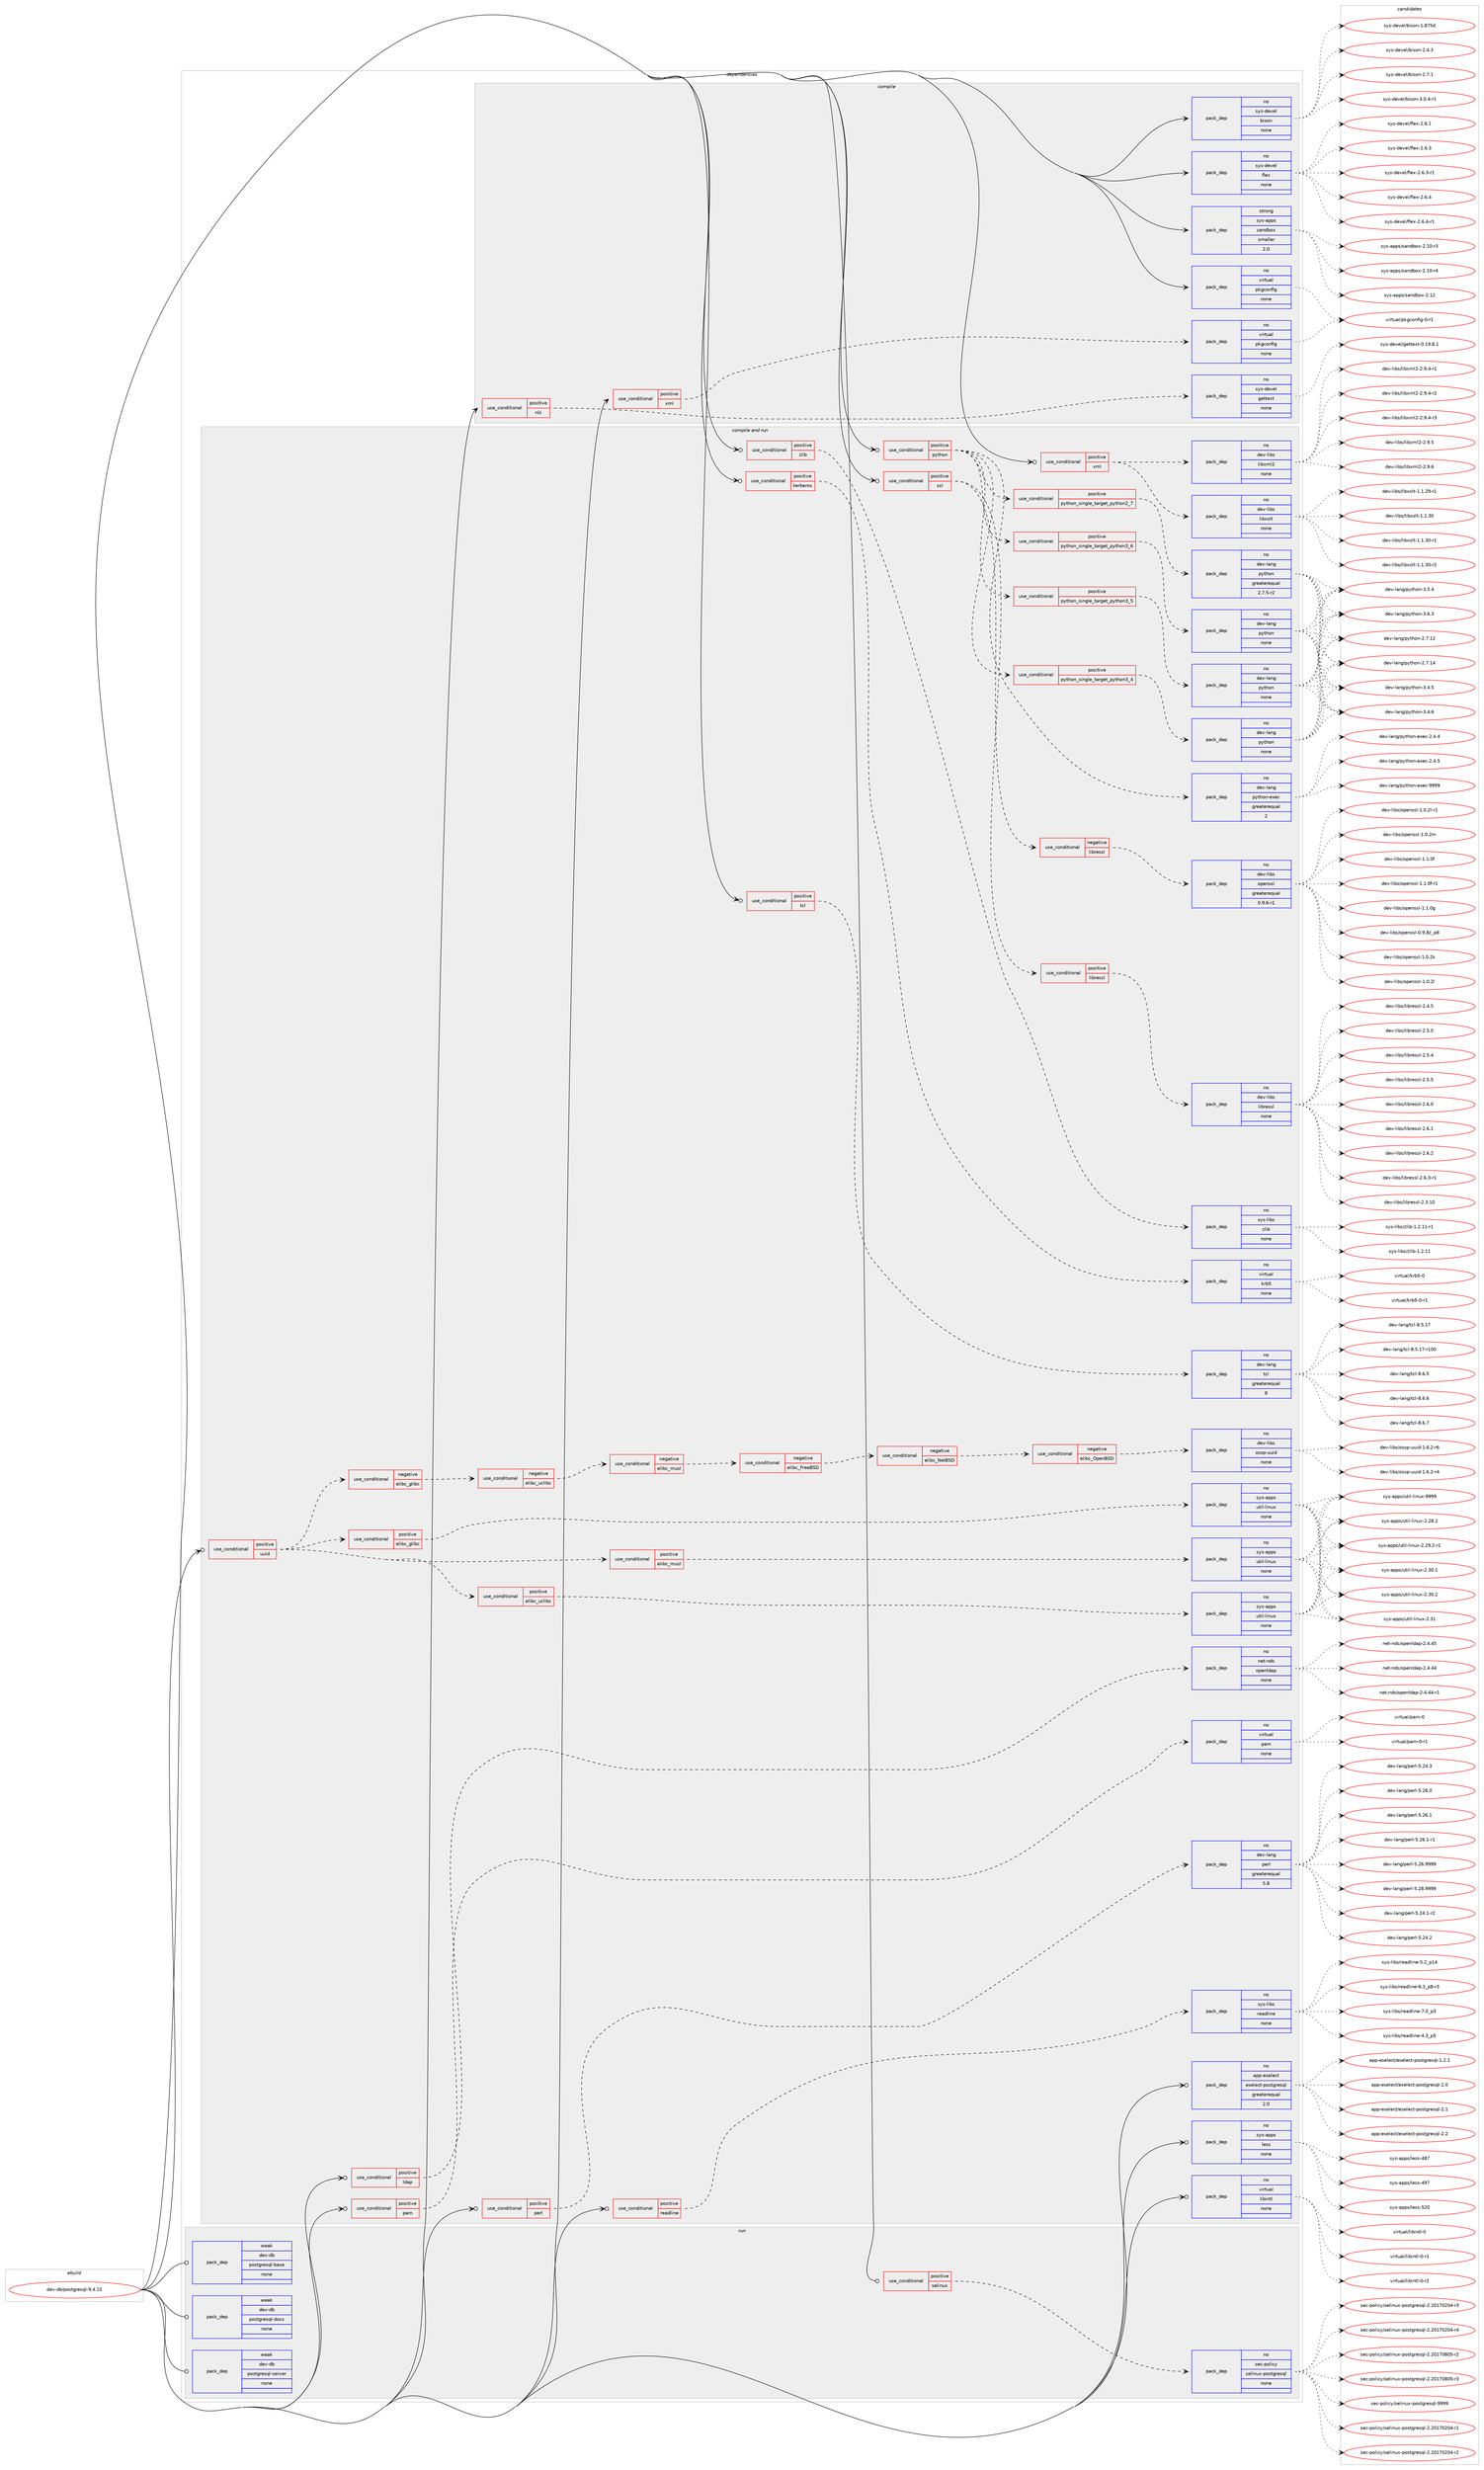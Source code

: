 digraph prolog {

# *************
# Graph options
# *************

newrank=true;
concentrate=true;
compound=true;
graph [rankdir=LR,fontname=Helvetica,fontsize=10,ranksep=1.5];#, ranksep=2.5, nodesep=0.2];
edge  [arrowhead=vee];
node  [fontname=Helvetica,fontsize=10];

# **********
# The ebuild
# **********

subgraph cluster_leftcol {
color=gray;
rank=same;
label=<<i>ebuild</i>>;
id [label="dev-db/postgresql-9.4.15", color=red, width=4, href="../dev-db/postgresql-9.4.15.svg"];
}

# ****************
# The dependencies
# ****************

subgraph cluster_midcol {
color=gray;
label=<<i>dependencies</i>>;
subgraph cluster_compile {
fillcolor="#eeeeee";
style=filled;
label=<<i>compile</i>>;
subgraph cond16981 {
dependency69963 [label=<<TABLE BORDER="0" CELLBORDER="1" CELLSPACING="0" CELLPADDING="4"><TR><TD ROWSPAN="3" CELLPADDING="10">use_conditional</TD></TR><TR><TD>positive</TD></TR><TR><TD>nls</TD></TR></TABLE>>, shape=none, color=red];
subgraph pack51437 {
dependency69964 [label=<<TABLE BORDER="0" CELLBORDER="1" CELLSPACING="0" CELLPADDING="4" WIDTH="220"><TR><TD ROWSPAN="6" CELLPADDING="30">pack_dep</TD></TR><TR><TD WIDTH="110">no</TD></TR><TR><TD>sys-devel</TD></TR><TR><TD>gettext</TD></TR><TR><TD>none</TD></TR><TR><TD></TD></TR></TABLE>>, shape=none, color=blue];
}
dependency69963:e -> dependency69964:w [weight=20,style="dashed",arrowhead="vee"];
}
id:e -> dependency69963:w [weight=20,style="solid",arrowhead="vee"];
subgraph cond16982 {
dependency69965 [label=<<TABLE BORDER="0" CELLBORDER="1" CELLSPACING="0" CELLPADDING="4"><TR><TD ROWSPAN="3" CELLPADDING="10">use_conditional</TD></TR><TR><TD>positive</TD></TR><TR><TD>xml</TD></TR></TABLE>>, shape=none, color=red];
subgraph pack51438 {
dependency69966 [label=<<TABLE BORDER="0" CELLBORDER="1" CELLSPACING="0" CELLPADDING="4" WIDTH="220"><TR><TD ROWSPAN="6" CELLPADDING="30">pack_dep</TD></TR><TR><TD WIDTH="110">no</TD></TR><TR><TD>virtual</TD></TR><TR><TD>pkgconfig</TD></TR><TR><TD>none</TD></TR><TR><TD></TD></TR></TABLE>>, shape=none, color=blue];
}
dependency69965:e -> dependency69966:w [weight=20,style="dashed",arrowhead="vee"];
}
id:e -> dependency69965:w [weight=20,style="solid",arrowhead="vee"];
subgraph pack51439 {
dependency69967 [label=<<TABLE BORDER="0" CELLBORDER="1" CELLSPACING="0" CELLPADDING="4" WIDTH="220"><TR><TD ROWSPAN="6" CELLPADDING="30">pack_dep</TD></TR><TR><TD WIDTH="110">no</TD></TR><TR><TD>sys-devel</TD></TR><TR><TD>bison</TD></TR><TR><TD>none</TD></TR><TR><TD></TD></TR></TABLE>>, shape=none, color=blue];
}
id:e -> dependency69967:w [weight=20,style="solid",arrowhead="vee"];
subgraph pack51440 {
dependency69968 [label=<<TABLE BORDER="0" CELLBORDER="1" CELLSPACING="0" CELLPADDING="4" WIDTH="220"><TR><TD ROWSPAN="6" CELLPADDING="30">pack_dep</TD></TR><TR><TD WIDTH="110">no</TD></TR><TR><TD>sys-devel</TD></TR><TR><TD>flex</TD></TR><TR><TD>none</TD></TR><TR><TD></TD></TR></TABLE>>, shape=none, color=blue];
}
id:e -> dependency69968:w [weight=20,style="solid",arrowhead="vee"];
subgraph pack51441 {
dependency69969 [label=<<TABLE BORDER="0" CELLBORDER="1" CELLSPACING="0" CELLPADDING="4" WIDTH="220"><TR><TD ROWSPAN="6" CELLPADDING="30">pack_dep</TD></TR><TR><TD WIDTH="110">no</TD></TR><TR><TD>virtual</TD></TR><TR><TD>pkgconfig</TD></TR><TR><TD>none</TD></TR><TR><TD></TD></TR></TABLE>>, shape=none, color=blue];
}
id:e -> dependency69969:w [weight=20,style="solid",arrowhead="vee"];
subgraph pack51442 {
dependency69970 [label=<<TABLE BORDER="0" CELLBORDER="1" CELLSPACING="0" CELLPADDING="4" WIDTH="220"><TR><TD ROWSPAN="6" CELLPADDING="30">pack_dep</TD></TR><TR><TD WIDTH="110">strong</TD></TR><TR><TD>sys-apps</TD></TR><TR><TD>sandbox</TD></TR><TR><TD>smaller</TD></TR><TR><TD>2.0</TD></TR></TABLE>>, shape=none, color=blue];
}
id:e -> dependency69970:w [weight=20,style="solid",arrowhead="vee"];
}
subgraph cluster_compileandrun {
fillcolor="#eeeeee";
style=filled;
label=<<i>compile and run</i>>;
subgraph cond16983 {
dependency69971 [label=<<TABLE BORDER="0" CELLBORDER="1" CELLSPACING="0" CELLPADDING="4"><TR><TD ROWSPAN="3" CELLPADDING="10">use_conditional</TD></TR><TR><TD>positive</TD></TR><TR><TD>kerberos</TD></TR></TABLE>>, shape=none, color=red];
subgraph pack51443 {
dependency69972 [label=<<TABLE BORDER="0" CELLBORDER="1" CELLSPACING="0" CELLPADDING="4" WIDTH="220"><TR><TD ROWSPAN="6" CELLPADDING="30">pack_dep</TD></TR><TR><TD WIDTH="110">no</TD></TR><TR><TD>virtual</TD></TR><TR><TD>krb5</TD></TR><TR><TD>none</TD></TR><TR><TD></TD></TR></TABLE>>, shape=none, color=blue];
}
dependency69971:e -> dependency69972:w [weight=20,style="dashed",arrowhead="vee"];
}
id:e -> dependency69971:w [weight=20,style="solid",arrowhead="odotvee"];
subgraph cond16984 {
dependency69973 [label=<<TABLE BORDER="0" CELLBORDER="1" CELLSPACING="0" CELLPADDING="4"><TR><TD ROWSPAN="3" CELLPADDING="10">use_conditional</TD></TR><TR><TD>positive</TD></TR><TR><TD>ldap</TD></TR></TABLE>>, shape=none, color=red];
subgraph pack51444 {
dependency69974 [label=<<TABLE BORDER="0" CELLBORDER="1" CELLSPACING="0" CELLPADDING="4" WIDTH="220"><TR><TD ROWSPAN="6" CELLPADDING="30">pack_dep</TD></TR><TR><TD WIDTH="110">no</TD></TR><TR><TD>net-nds</TD></TR><TR><TD>openldap</TD></TR><TR><TD>none</TD></TR><TR><TD></TD></TR></TABLE>>, shape=none, color=blue];
}
dependency69973:e -> dependency69974:w [weight=20,style="dashed",arrowhead="vee"];
}
id:e -> dependency69973:w [weight=20,style="solid",arrowhead="odotvee"];
subgraph cond16985 {
dependency69975 [label=<<TABLE BORDER="0" CELLBORDER="1" CELLSPACING="0" CELLPADDING="4"><TR><TD ROWSPAN="3" CELLPADDING="10">use_conditional</TD></TR><TR><TD>positive</TD></TR><TR><TD>pam</TD></TR></TABLE>>, shape=none, color=red];
subgraph pack51445 {
dependency69976 [label=<<TABLE BORDER="0" CELLBORDER="1" CELLSPACING="0" CELLPADDING="4" WIDTH="220"><TR><TD ROWSPAN="6" CELLPADDING="30">pack_dep</TD></TR><TR><TD WIDTH="110">no</TD></TR><TR><TD>virtual</TD></TR><TR><TD>pam</TD></TR><TR><TD>none</TD></TR><TR><TD></TD></TR></TABLE>>, shape=none, color=blue];
}
dependency69975:e -> dependency69976:w [weight=20,style="dashed",arrowhead="vee"];
}
id:e -> dependency69975:w [weight=20,style="solid",arrowhead="odotvee"];
subgraph cond16986 {
dependency69977 [label=<<TABLE BORDER="0" CELLBORDER="1" CELLSPACING="0" CELLPADDING="4"><TR><TD ROWSPAN="3" CELLPADDING="10">use_conditional</TD></TR><TR><TD>positive</TD></TR><TR><TD>perl</TD></TR></TABLE>>, shape=none, color=red];
subgraph pack51446 {
dependency69978 [label=<<TABLE BORDER="0" CELLBORDER="1" CELLSPACING="0" CELLPADDING="4" WIDTH="220"><TR><TD ROWSPAN="6" CELLPADDING="30">pack_dep</TD></TR><TR><TD WIDTH="110">no</TD></TR><TR><TD>dev-lang</TD></TR><TR><TD>perl</TD></TR><TR><TD>greaterequal</TD></TR><TR><TD>5.8</TD></TR></TABLE>>, shape=none, color=blue];
}
dependency69977:e -> dependency69978:w [weight=20,style="dashed",arrowhead="vee"];
}
id:e -> dependency69977:w [weight=20,style="solid",arrowhead="odotvee"];
subgraph cond16987 {
dependency69979 [label=<<TABLE BORDER="0" CELLBORDER="1" CELLSPACING="0" CELLPADDING="4"><TR><TD ROWSPAN="3" CELLPADDING="10">use_conditional</TD></TR><TR><TD>positive</TD></TR><TR><TD>python</TD></TR></TABLE>>, shape=none, color=red];
subgraph cond16988 {
dependency69980 [label=<<TABLE BORDER="0" CELLBORDER="1" CELLSPACING="0" CELLPADDING="4"><TR><TD ROWSPAN="3" CELLPADDING="10">use_conditional</TD></TR><TR><TD>positive</TD></TR><TR><TD>python_single_target_python2_7</TD></TR></TABLE>>, shape=none, color=red];
subgraph pack51447 {
dependency69981 [label=<<TABLE BORDER="0" CELLBORDER="1" CELLSPACING="0" CELLPADDING="4" WIDTH="220"><TR><TD ROWSPAN="6" CELLPADDING="30">pack_dep</TD></TR><TR><TD WIDTH="110">no</TD></TR><TR><TD>dev-lang</TD></TR><TR><TD>python</TD></TR><TR><TD>greaterequal</TD></TR><TR><TD>2.7.5-r2</TD></TR></TABLE>>, shape=none, color=blue];
}
dependency69980:e -> dependency69981:w [weight=20,style="dashed",arrowhead="vee"];
}
dependency69979:e -> dependency69980:w [weight=20,style="dashed",arrowhead="vee"];
subgraph cond16989 {
dependency69982 [label=<<TABLE BORDER="0" CELLBORDER="1" CELLSPACING="0" CELLPADDING="4"><TR><TD ROWSPAN="3" CELLPADDING="10">use_conditional</TD></TR><TR><TD>positive</TD></TR><TR><TD>python_single_target_python3_4</TD></TR></TABLE>>, shape=none, color=red];
subgraph pack51448 {
dependency69983 [label=<<TABLE BORDER="0" CELLBORDER="1" CELLSPACING="0" CELLPADDING="4" WIDTH="220"><TR><TD ROWSPAN="6" CELLPADDING="30">pack_dep</TD></TR><TR><TD WIDTH="110">no</TD></TR><TR><TD>dev-lang</TD></TR><TR><TD>python</TD></TR><TR><TD>none</TD></TR><TR><TD></TD></TR></TABLE>>, shape=none, color=blue];
}
dependency69982:e -> dependency69983:w [weight=20,style="dashed",arrowhead="vee"];
}
dependency69979:e -> dependency69982:w [weight=20,style="dashed",arrowhead="vee"];
subgraph cond16990 {
dependency69984 [label=<<TABLE BORDER="0" CELLBORDER="1" CELLSPACING="0" CELLPADDING="4"><TR><TD ROWSPAN="3" CELLPADDING="10">use_conditional</TD></TR><TR><TD>positive</TD></TR><TR><TD>python_single_target_python3_5</TD></TR></TABLE>>, shape=none, color=red];
subgraph pack51449 {
dependency69985 [label=<<TABLE BORDER="0" CELLBORDER="1" CELLSPACING="0" CELLPADDING="4" WIDTH="220"><TR><TD ROWSPAN="6" CELLPADDING="30">pack_dep</TD></TR><TR><TD WIDTH="110">no</TD></TR><TR><TD>dev-lang</TD></TR><TR><TD>python</TD></TR><TR><TD>none</TD></TR><TR><TD></TD></TR></TABLE>>, shape=none, color=blue];
}
dependency69984:e -> dependency69985:w [weight=20,style="dashed",arrowhead="vee"];
}
dependency69979:e -> dependency69984:w [weight=20,style="dashed",arrowhead="vee"];
subgraph cond16991 {
dependency69986 [label=<<TABLE BORDER="0" CELLBORDER="1" CELLSPACING="0" CELLPADDING="4"><TR><TD ROWSPAN="3" CELLPADDING="10">use_conditional</TD></TR><TR><TD>positive</TD></TR><TR><TD>python_single_target_python3_6</TD></TR></TABLE>>, shape=none, color=red];
subgraph pack51450 {
dependency69987 [label=<<TABLE BORDER="0" CELLBORDER="1" CELLSPACING="0" CELLPADDING="4" WIDTH="220"><TR><TD ROWSPAN="6" CELLPADDING="30">pack_dep</TD></TR><TR><TD WIDTH="110">no</TD></TR><TR><TD>dev-lang</TD></TR><TR><TD>python</TD></TR><TR><TD>none</TD></TR><TR><TD></TD></TR></TABLE>>, shape=none, color=blue];
}
dependency69986:e -> dependency69987:w [weight=20,style="dashed",arrowhead="vee"];
}
dependency69979:e -> dependency69986:w [weight=20,style="dashed",arrowhead="vee"];
subgraph pack51451 {
dependency69988 [label=<<TABLE BORDER="0" CELLBORDER="1" CELLSPACING="0" CELLPADDING="4" WIDTH="220"><TR><TD ROWSPAN="6" CELLPADDING="30">pack_dep</TD></TR><TR><TD WIDTH="110">no</TD></TR><TR><TD>dev-lang</TD></TR><TR><TD>python-exec</TD></TR><TR><TD>greaterequal</TD></TR><TR><TD>2</TD></TR></TABLE>>, shape=none, color=blue];
}
dependency69979:e -> dependency69988:w [weight=20,style="dashed",arrowhead="vee"];
}
id:e -> dependency69979:w [weight=20,style="solid",arrowhead="odotvee"];
subgraph cond16992 {
dependency69989 [label=<<TABLE BORDER="0" CELLBORDER="1" CELLSPACING="0" CELLPADDING="4"><TR><TD ROWSPAN="3" CELLPADDING="10">use_conditional</TD></TR><TR><TD>positive</TD></TR><TR><TD>readline</TD></TR></TABLE>>, shape=none, color=red];
subgraph pack51452 {
dependency69990 [label=<<TABLE BORDER="0" CELLBORDER="1" CELLSPACING="0" CELLPADDING="4" WIDTH="220"><TR><TD ROWSPAN="6" CELLPADDING="30">pack_dep</TD></TR><TR><TD WIDTH="110">no</TD></TR><TR><TD>sys-libs</TD></TR><TR><TD>readline</TD></TR><TR><TD>none</TD></TR><TR><TD></TD></TR></TABLE>>, shape=none, color=blue];
}
dependency69989:e -> dependency69990:w [weight=20,style="dashed",arrowhead="vee"];
}
id:e -> dependency69989:w [weight=20,style="solid",arrowhead="odotvee"];
subgraph cond16993 {
dependency69991 [label=<<TABLE BORDER="0" CELLBORDER="1" CELLSPACING="0" CELLPADDING="4"><TR><TD ROWSPAN="3" CELLPADDING="10">use_conditional</TD></TR><TR><TD>positive</TD></TR><TR><TD>ssl</TD></TR></TABLE>>, shape=none, color=red];
subgraph cond16994 {
dependency69992 [label=<<TABLE BORDER="0" CELLBORDER="1" CELLSPACING="0" CELLPADDING="4"><TR><TD ROWSPAN="3" CELLPADDING="10">use_conditional</TD></TR><TR><TD>negative</TD></TR><TR><TD>libressl</TD></TR></TABLE>>, shape=none, color=red];
subgraph pack51453 {
dependency69993 [label=<<TABLE BORDER="0" CELLBORDER="1" CELLSPACING="0" CELLPADDING="4" WIDTH="220"><TR><TD ROWSPAN="6" CELLPADDING="30">pack_dep</TD></TR><TR><TD WIDTH="110">no</TD></TR><TR><TD>dev-libs</TD></TR><TR><TD>openssl</TD></TR><TR><TD>greaterequal</TD></TR><TR><TD>0.9.6-r1</TD></TR></TABLE>>, shape=none, color=blue];
}
dependency69992:e -> dependency69993:w [weight=20,style="dashed",arrowhead="vee"];
}
dependency69991:e -> dependency69992:w [weight=20,style="dashed",arrowhead="vee"];
subgraph cond16995 {
dependency69994 [label=<<TABLE BORDER="0" CELLBORDER="1" CELLSPACING="0" CELLPADDING="4"><TR><TD ROWSPAN="3" CELLPADDING="10">use_conditional</TD></TR><TR><TD>positive</TD></TR><TR><TD>libressl</TD></TR></TABLE>>, shape=none, color=red];
subgraph pack51454 {
dependency69995 [label=<<TABLE BORDER="0" CELLBORDER="1" CELLSPACING="0" CELLPADDING="4" WIDTH="220"><TR><TD ROWSPAN="6" CELLPADDING="30">pack_dep</TD></TR><TR><TD WIDTH="110">no</TD></TR><TR><TD>dev-libs</TD></TR><TR><TD>libressl</TD></TR><TR><TD>none</TD></TR><TR><TD></TD></TR></TABLE>>, shape=none, color=blue];
}
dependency69994:e -> dependency69995:w [weight=20,style="dashed",arrowhead="vee"];
}
dependency69991:e -> dependency69994:w [weight=20,style="dashed",arrowhead="vee"];
}
id:e -> dependency69991:w [weight=20,style="solid",arrowhead="odotvee"];
subgraph cond16996 {
dependency69996 [label=<<TABLE BORDER="0" CELLBORDER="1" CELLSPACING="0" CELLPADDING="4"><TR><TD ROWSPAN="3" CELLPADDING="10">use_conditional</TD></TR><TR><TD>positive</TD></TR><TR><TD>tcl</TD></TR></TABLE>>, shape=none, color=red];
subgraph pack51455 {
dependency69997 [label=<<TABLE BORDER="0" CELLBORDER="1" CELLSPACING="0" CELLPADDING="4" WIDTH="220"><TR><TD ROWSPAN="6" CELLPADDING="30">pack_dep</TD></TR><TR><TD WIDTH="110">no</TD></TR><TR><TD>dev-lang</TD></TR><TR><TD>tcl</TD></TR><TR><TD>greaterequal</TD></TR><TR><TD>8</TD></TR></TABLE>>, shape=none, color=blue];
}
dependency69996:e -> dependency69997:w [weight=20,style="dashed",arrowhead="vee"];
}
id:e -> dependency69996:w [weight=20,style="solid",arrowhead="odotvee"];
subgraph cond16997 {
dependency69998 [label=<<TABLE BORDER="0" CELLBORDER="1" CELLSPACING="0" CELLPADDING="4"><TR><TD ROWSPAN="3" CELLPADDING="10">use_conditional</TD></TR><TR><TD>positive</TD></TR><TR><TD>uuid</TD></TR></TABLE>>, shape=none, color=red];
subgraph cond16998 {
dependency69999 [label=<<TABLE BORDER="0" CELLBORDER="1" CELLSPACING="0" CELLPADDING="4"><TR><TD ROWSPAN="3" CELLPADDING="10">use_conditional</TD></TR><TR><TD>positive</TD></TR><TR><TD>elibc_glibc</TD></TR></TABLE>>, shape=none, color=red];
subgraph pack51456 {
dependency70000 [label=<<TABLE BORDER="0" CELLBORDER="1" CELLSPACING="0" CELLPADDING="4" WIDTH="220"><TR><TD ROWSPAN="6" CELLPADDING="30">pack_dep</TD></TR><TR><TD WIDTH="110">no</TD></TR><TR><TD>sys-apps</TD></TR><TR><TD>util-linux</TD></TR><TR><TD>none</TD></TR><TR><TD></TD></TR></TABLE>>, shape=none, color=blue];
}
dependency69999:e -> dependency70000:w [weight=20,style="dashed",arrowhead="vee"];
}
dependency69998:e -> dependency69999:w [weight=20,style="dashed",arrowhead="vee"];
subgraph cond16999 {
dependency70001 [label=<<TABLE BORDER="0" CELLBORDER="1" CELLSPACING="0" CELLPADDING="4"><TR><TD ROWSPAN="3" CELLPADDING="10">use_conditional</TD></TR><TR><TD>positive</TD></TR><TR><TD>elibc_uclibc</TD></TR></TABLE>>, shape=none, color=red];
subgraph pack51457 {
dependency70002 [label=<<TABLE BORDER="0" CELLBORDER="1" CELLSPACING="0" CELLPADDING="4" WIDTH="220"><TR><TD ROWSPAN="6" CELLPADDING="30">pack_dep</TD></TR><TR><TD WIDTH="110">no</TD></TR><TR><TD>sys-apps</TD></TR><TR><TD>util-linux</TD></TR><TR><TD>none</TD></TR><TR><TD></TD></TR></TABLE>>, shape=none, color=blue];
}
dependency70001:e -> dependency70002:w [weight=20,style="dashed",arrowhead="vee"];
}
dependency69998:e -> dependency70001:w [weight=20,style="dashed",arrowhead="vee"];
subgraph cond17000 {
dependency70003 [label=<<TABLE BORDER="0" CELLBORDER="1" CELLSPACING="0" CELLPADDING="4"><TR><TD ROWSPAN="3" CELLPADDING="10">use_conditional</TD></TR><TR><TD>positive</TD></TR><TR><TD>elibc_musl</TD></TR></TABLE>>, shape=none, color=red];
subgraph pack51458 {
dependency70004 [label=<<TABLE BORDER="0" CELLBORDER="1" CELLSPACING="0" CELLPADDING="4" WIDTH="220"><TR><TD ROWSPAN="6" CELLPADDING="30">pack_dep</TD></TR><TR><TD WIDTH="110">no</TD></TR><TR><TD>sys-apps</TD></TR><TR><TD>util-linux</TD></TR><TR><TD>none</TD></TR><TR><TD></TD></TR></TABLE>>, shape=none, color=blue];
}
dependency70003:e -> dependency70004:w [weight=20,style="dashed",arrowhead="vee"];
}
dependency69998:e -> dependency70003:w [weight=20,style="dashed",arrowhead="vee"];
subgraph cond17001 {
dependency70005 [label=<<TABLE BORDER="0" CELLBORDER="1" CELLSPACING="0" CELLPADDING="4"><TR><TD ROWSPAN="3" CELLPADDING="10">use_conditional</TD></TR><TR><TD>negative</TD></TR><TR><TD>elibc_glibc</TD></TR></TABLE>>, shape=none, color=red];
subgraph cond17002 {
dependency70006 [label=<<TABLE BORDER="0" CELLBORDER="1" CELLSPACING="0" CELLPADDING="4"><TR><TD ROWSPAN="3" CELLPADDING="10">use_conditional</TD></TR><TR><TD>negative</TD></TR><TR><TD>elibc_uclibc</TD></TR></TABLE>>, shape=none, color=red];
subgraph cond17003 {
dependency70007 [label=<<TABLE BORDER="0" CELLBORDER="1" CELLSPACING="0" CELLPADDING="4"><TR><TD ROWSPAN="3" CELLPADDING="10">use_conditional</TD></TR><TR><TD>negative</TD></TR><TR><TD>elibc_musl</TD></TR></TABLE>>, shape=none, color=red];
subgraph cond17004 {
dependency70008 [label=<<TABLE BORDER="0" CELLBORDER="1" CELLSPACING="0" CELLPADDING="4"><TR><TD ROWSPAN="3" CELLPADDING="10">use_conditional</TD></TR><TR><TD>negative</TD></TR><TR><TD>elibc_FreeBSD</TD></TR></TABLE>>, shape=none, color=red];
subgraph cond17005 {
dependency70009 [label=<<TABLE BORDER="0" CELLBORDER="1" CELLSPACING="0" CELLPADDING="4"><TR><TD ROWSPAN="3" CELLPADDING="10">use_conditional</TD></TR><TR><TD>negative</TD></TR><TR><TD>elibc_NetBSD</TD></TR></TABLE>>, shape=none, color=red];
subgraph cond17006 {
dependency70010 [label=<<TABLE BORDER="0" CELLBORDER="1" CELLSPACING="0" CELLPADDING="4"><TR><TD ROWSPAN="3" CELLPADDING="10">use_conditional</TD></TR><TR><TD>negative</TD></TR><TR><TD>elibc_OpenBSD</TD></TR></TABLE>>, shape=none, color=red];
subgraph pack51459 {
dependency70011 [label=<<TABLE BORDER="0" CELLBORDER="1" CELLSPACING="0" CELLPADDING="4" WIDTH="220"><TR><TD ROWSPAN="6" CELLPADDING="30">pack_dep</TD></TR><TR><TD WIDTH="110">no</TD></TR><TR><TD>dev-libs</TD></TR><TR><TD>ossp-uuid</TD></TR><TR><TD>none</TD></TR><TR><TD></TD></TR></TABLE>>, shape=none, color=blue];
}
dependency70010:e -> dependency70011:w [weight=20,style="dashed",arrowhead="vee"];
}
dependency70009:e -> dependency70010:w [weight=20,style="dashed",arrowhead="vee"];
}
dependency70008:e -> dependency70009:w [weight=20,style="dashed",arrowhead="vee"];
}
dependency70007:e -> dependency70008:w [weight=20,style="dashed",arrowhead="vee"];
}
dependency70006:e -> dependency70007:w [weight=20,style="dashed",arrowhead="vee"];
}
dependency70005:e -> dependency70006:w [weight=20,style="dashed",arrowhead="vee"];
}
dependency69998:e -> dependency70005:w [weight=20,style="dashed",arrowhead="vee"];
}
id:e -> dependency69998:w [weight=20,style="solid",arrowhead="odotvee"];
subgraph cond17007 {
dependency70012 [label=<<TABLE BORDER="0" CELLBORDER="1" CELLSPACING="0" CELLPADDING="4"><TR><TD ROWSPAN="3" CELLPADDING="10">use_conditional</TD></TR><TR><TD>positive</TD></TR><TR><TD>xml</TD></TR></TABLE>>, shape=none, color=red];
subgraph pack51460 {
dependency70013 [label=<<TABLE BORDER="0" CELLBORDER="1" CELLSPACING="0" CELLPADDING="4" WIDTH="220"><TR><TD ROWSPAN="6" CELLPADDING="30">pack_dep</TD></TR><TR><TD WIDTH="110">no</TD></TR><TR><TD>dev-libs</TD></TR><TR><TD>libxml2</TD></TR><TR><TD>none</TD></TR><TR><TD></TD></TR></TABLE>>, shape=none, color=blue];
}
dependency70012:e -> dependency70013:w [weight=20,style="dashed",arrowhead="vee"];
subgraph pack51461 {
dependency70014 [label=<<TABLE BORDER="0" CELLBORDER="1" CELLSPACING="0" CELLPADDING="4" WIDTH="220"><TR><TD ROWSPAN="6" CELLPADDING="30">pack_dep</TD></TR><TR><TD WIDTH="110">no</TD></TR><TR><TD>dev-libs</TD></TR><TR><TD>libxslt</TD></TR><TR><TD>none</TD></TR><TR><TD></TD></TR></TABLE>>, shape=none, color=blue];
}
dependency70012:e -> dependency70014:w [weight=20,style="dashed",arrowhead="vee"];
}
id:e -> dependency70012:w [weight=20,style="solid",arrowhead="odotvee"];
subgraph cond17008 {
dependency70015 [label=<<TABLE BORDER="0" CELLBORDER="1" CELLSPACING="0" CELLPADDING="4"><TR><TD ROWSPAN="3" CELLPADDING="10">use_conditional</TD></TR><TR><TD>positive</TD></TR><TR><TD>zlib</TD></TR></TABLE>>, shape=none, color=red];
subgraph pack51462 {
dependency70016 [label=<<TABLE BORDER="0" CELLBORDER="1" CELLSPACING="0" CELLPADDING="4" WIDTH="220"><TR><TD ROWSPAN="6" CELLPADDING="30">pack_dep</TD></TR><TR><TD WIDTH="110">no</TD></TR><TR><TD>sys-libs</TD></TR><TR><TD>zlib</TD></TR><TR><TD>none</TD></TR><TR><TD></TD></TR></TABLE>>, shape=none, color=blue];
}
dependency70015:e -> dependency70016:w [weight=20,style="dashed",arrowhead="vee"];
}
id:e -> dependency70015:w [weight=20,style="solid",arrowhead="odotvee"];
subgraph pack51463 {
dependency70017 [label=<<TABLE BORDER="0" CELLBORDER="1" CELLSPACING="0" CELLPADDING="4" WIDTH="220"><TR><TD ROWSPAN="6" CELLPADDING="30">pack_dep</TD></TR><TR><TD WIDTH="110">no</TD></TR><TR><TD>app-eselect</TD></TR><TR><TD>eselect-postgresql</TD></TR><TR><TD>greaterequal</TD></TR><TR><TD>2.0</TD></TR></TABLE>>, shape=none, color=blue];
}
id:e -> dependency70017:w [weight=20,style="solid",arrowhead="odotvee"];
subgraph pack51464 {
dependency70018 [label=<<TABLE BORDER="0" CELLBORDER="1" CELLSPACING="0" CELLPADDING="4" WIDTH="220"><TR><TD ROWSPAN="6" CELLPADDING="30">pack_dep</TD></TR><TR><TD WIDTH="110">no</TD></TR><TR><TD>sys-apps</TD></TR><TR><TD>less</TD></TR><TR><TD>none</TD></TR><TR><TD></TD></TR></TABLE>>, shape=none, color=blue];
}
id:e -> dependency70018:w [weight=20,style="solid",arrowhead="odotvee"];
subgraph pack51465 {
dependency70019 [label=<<TABLE BORDER="0" CELLBORDER="1" CELLSPACING="0" CELLPADDING="4" WIDTH="220"><TR><TD ROWSPAN="6" CELLPADDING="30">pack_dep</TD></TR><TR><TD WIDTH="110">no</TD></TR><TR><TD>virtual</TD></TR><TR><TD>libintl</TD></TR><TR><TD>none</TD></TR><TR><TD></TD></TR></TABLE>>, shape=none, color=blue];
}
id:e -> dependency70019:w [weight=20,style="solid",arrowhead="odotvee"];
}
subgraph cluster_run {
fillcolor="#eeeeee";
style=filled;
label=<<i>run</i>>;
subgraph cond17009 {
dependency70020 [label=<<TABLE BORDER="0" CELLBORDER="1" CELLSPACING="0" CELLPADDING="4"><TR><TD ROWSPAN="3" CELLPADDING="10">use_conditional</TD></TR><TR><TD>positive</TD></TR><TR><TD>selinux</TD></TR></TABLE>>, shape=none, color=red];
subgraph pack51466 {
dependency70021 [label=<<TABLE BORDER="0" CELLBORDER="1" CELLSPACING="0" CELLPADDING="4" WIDTH="220"><TR><TD ROWSPAN="6" CELLPADDING="30">pack_dep</TD></TR><TR><TD WIDTH="110">no</TD></TR><TR><TD>sec-policy</TD></TR><TR><TD>selinux-postgresql</TD></TR><TR><TD>none</TD></TR><TR><TD></TD></TR></TABLE>>, shape=none, color=blue];
}
dependency70020:e -> dependency70021:w [weight=20,style="dashed",arrowhead="vee"];
}
id:e -> dependency70020:w [weight=20,style="solid",arrowhead="odot"];
subgraph pack51467 {
dependency70022 [label=<<TABLE BORDER="0" CELLBORDER="1" CELLSPACING="0" CELLPADDING="4" WIDTH="220"><TR><TD ROWSPAN="6" CELLPADDING="30">pack_dep</TD></TR><TR><TD WIDTH="110">weak</TD></TR><TR><TD>dev-db</TD></TR><TR><TD>postgresql-base</TD></TR><TR><TD>none</TD></TR><TR><TD></TD></TR></TABLE>>, shape=none, color=blue];
}
id:e -> dependency70022:w [weight=20,style="solid",arrowhead="odot"];
subgraph pack51468 {
dependency70023 [label=<<TABLE BORDER="0" CELLBORDER="1" CELLSPACING="0" CELLPADDING="4" WIDTH="220"><TR><TD ROWSPAN="6" CELLPADDING="30">pack_dep</TD></TR><TR><TD WIDTH="110">weak</TD></TR><TR><TD>dev-db</TD></TR><TR><TD>postgresql-docs</TD></TR><TR><TD>none</TD></TR><TR><TD></TD></TR></TABLE>>, shape=none, color=blue];
}
id:e -> dependency70023:w [weight=20,style="solid",arrowhead="odot"];
subgraph pack51469 {
dependency70024 [label=<<TABLE BORDER="0" CELLBORDER="1" CELLSPACING="0" CELLPADDING="4" WIDTH="220"><TR><TD ROWSPAN="6" CELLPADDING="30">pack_dep</TD></TR><TR><TD WIDTH="110">weak</TD></TR><TR><TD>dev-db</TD></TR><TR><TD>postgresql-server</TD></TR><TR><TD>none</TD></TR><TR><TD></TD></TR></TABLE>>, shape=none, color=blue];
}
id:e -> dependency70024:w [weight=20,style="solid",arrowhead="odot"];
}
}

# **************
# The candidates
# **************

subgraph cluster_choices {
rank=same;
color=gray;
label=<<i>candidates</i>>;

subgraph choice51437 {
color=black;
nodesep=1;
choice1151211154510010111810110847103101116116101120116454846495746564649 [label="sys-devel/gettext-0.19.8.1", color=red, width=4,href="../sys-devel/gettext-0.19.8.1.svg"];
dependency69964:e -> choice1151211154510010111810110847103101116116101120116454846495746564649:w [style=dotted,weight="100"];
}
subgraph choice51438 {
color=black;
nodesep=1;
choice11810511411611797108471121071039911111010210510345484511449 [label="virtual/pkgconfig-0-r1", color=red, width=4,href="../virtual/pkgconfig-0-r1.svg"];
dependency69966:e -> choice11810511411611797108471121071039911111010210510345484511449:w [style=dotted,weight="100"];
}
subgraph choice51439 {
color=black;
nodesep=1;
choice115121115451001011181011084798105115111110454946565553100 [label="sys-devel/bison-1.875d", color=red, width=4,href="../sys-devel/bison-1.875d.svg"];
choice115121115451001011181011084798105115111110455046524651 [label="sys-devel/bison-2.4.3", color=red, width=4,href="../sys-devel/bison-2.4.3.svg"];
choice115121115451001011181011084798105115111110455046554649 [label="sys-devel/bison-2.7.1", color=red, width=4,href="../sys-devel/bison-2.7.1.svg"];
choice1151211154510010111810110847981051151111104551464846524511449 [label="sys-devel/bison-3.0.4-r1", color=red, width=4,href="../sys-devel/bison-3.0.4-r1.svg"];
dependency69967:e -> choice115121115451001011181011084798105115111110454946565553100:w [style=dotted,weight="100"];
dependency69967:e -> choice115121115451001011181011084798105115111110455046524651:w [style=dotted,weight="100"];
dependency69967:e -> choice115121115451001011181011084798105115111110455046554649:w [style=dotted,weight="100"];
dependency69967:e -> choice1151211154510010111810110847981051151111104551464846524511449:w [style=dotted,weight="100"];
}
subgraph choice51440 {
color=black;
nodesep=1;
choice1151211154510010111810110847102108101120455046544649 [label="sys-devel/flex-2.6.1", color=red, width=4,href="../sys-devel/flex-2.6.1.svg"];
choice1151211154510010111810110847102108101120455046544651 [label="sys-devel/flex-2.6.3", color=red, width=4,href="../sys-devel/flex-2.6.3.svg"];
choice11512111545100101118101108471021081011204550465446514511449 [label="sys-devel/flex-2.6.3-r1", color=red, width=4,href="../sys-devel/flex-2.6.3-r1.svg"];
choice1151211154510010111810110847102108101120455046544652 [label="sys-devel/flex-2.6.4", color=red, width=4,href="../sys-devel/flex-2.6.4.svg"];
choice11512111545100101118101108471021081011204550465446524511449 [label="sys-devel/flex-2.6.4-r1", color=red, width=4,href="../sys-devel/flex-2.6.4-r1.svg"];
dependency69968:e -> choice1151211154510010111810110847102108101120455046544649:w [style=dotted,weight="100"];
dependency69968:e -> choice1151211154510010111810110847102108101120455046544651:w [style=dotted,weight="100"];
dependency69968:e -> choice11512111545100101118101108471021081011204550465446514511449:w [style=dotted,weight="100"];
dependency69968:e -> choice1151211154510010111810110847102108101120455046544652:w [style=dotted,weight="100"];
dependency69968:e -> choice11512111545100101118101108471021081011204550465446524511449:w [style=dotted,weight="100"];
}
subgraph choice51441 {
color=black;
nodesep=1;
choice11810511411611797108471121071039911111010210510345484511449 [label="virtual/pkgconfig-0-r1", color=red, width=4,href="../virtual/pkgconfig-0-r1.svg"];
dependency69969:e -> choice11810511411611797108471121071039911111010210510345484511449:w [style=dotted,weight="100"];
}
subgraph choice51442 {
color=black;
nodesep=1;
choice115121115459711211211547115971101009811112045504649484511451 [label="sys-apps/sandbox-2.10-r3", color=red, width=4,href="../sys-apps/sandbox-2.10-r3.svg"];
choice115121115459711211211547115971101009811112045504649484511452 [label="sys-apps/sandbox-2.10-r4", color=red, width=4,href="../sys-apps/sandbox-2.10-r4.svg"];
choice11512111545971121121154711597110100981111204550464950 [label="sys-apps/sandbox-2.12", color=red, width=4,href="../sys-apps/sandbox-2.12.svg"];
dependency69970:e -> choice115121115459711211211547115971101009811112045504649484511451:w [style=dotted,weight="100"];
dependency69970:e -> choice115121115459711211211547115971101009811112045504649484511452:w [style=dotted,weight="100"];
dependency69970:e -> choice11512111545971121121154711597110100981111204550464950:w [style=dotted,weight="100"];
}
subgraph choice51443 {
color=black;
nodesep=1;
choice118105114116117971084710711498534548 [label="virtual/krb5-0", color=red, width=4,href="../virtual/krb5-0.svg"];
choice1181051141161179710847107114985345484511449 [label="virtual/krb5-0-r1", color=red, width=4,href="../virtual/krb5-0-r1.svg"];
dependency69972:e -> choice118105114116117971084710711498534548:w [style=dotted,weight="100"];
dependency69972:e -> choice1181051141161179710847107114985345484511449:w [style=dotted,weight="100"];
}
subgraph choice51444 {
color=black;
nodesep=1;
choice11010111645110100115471111121011101081009711245504652465252 [label="net-nds/openldap-2.4.44", color=red, width=4,href="../net-nds/openldap-2.4.44.svg"];
choice110101116451101001154711111210111010810097112455046524652524511449 [label="net-nds/openldap-2.4.44-r1", color=red, width=4,href="../net-nds/openldap-2.4.44-r1.svg"];
choice11010111645110100115471111121011101081009711245504652465253 [label="net-nds/openldap-2.4.45", color=red, width=4,href="../net-nds/openldap-2.4.45.svg"];
dependency69974:e -> choice11010111645110100115471111121011101081009711245504652465252:w [style=dotted,weight="100"];
dependency69974:e -> choice110101116451101001154711111210111010810097112455046524652524511449:w [style=dotted,weight="100"];
dependency69974:e -> choice11010111645110100115471111121011101081009711245504652465253:w [style=dotted,weight="100"];
}
subgraph choice51445 {
color=black;
nodesep=1;
choice1181051141161179710847112971094548 [label="virtual/pam-0", color=red, width=4,href="../virtual/pam-0.svg"];
choice11810511411611797108471129710945484511449 [label="virtual/pam-0-r1", color=red, width=4,href="../virtual/pam-0-r1.svg"];
dependency69976:e -> choice1181051141161179710847112971094548:w [style=dotted,weight="100"];
dependency69976:e -> choice11810511411611797108471129710945484511449:w [style=dotted,weight="100"];
}
subgraph choice51446 {
color=black;
nodesep=1;
choice100101118451089711010347112101114108455346505246494511450 [label="dev-lang/perl-5.24.1-r2", color=red, width=4,href="../dev-lang/perl-5.24.1-r2.svg"];
choice10010111845108971101034711210111410845534650524650 [label="dev-lang/perl-5.24.2", color=red, width=4,href="../dev-lang/perl-5.24.2.svg"];
choice10010111845108971101034711210111410845534650524651 [label="dev-lang/perl-5.24.3", color=red, width=4,href="../dev-lang/perl-5.24.3.svg"];
choice10010111845108971101034711210111410845534650544648 [label="dev-lang/perl-5.26.0", color=red, width=4,href="../dev-lang/perl-5.26.0.svg"];
choice10010111845108971101034711210111410845534650544649 [label="dev-lang/perl-5.26.1", color=red, width=4,href="../dev-lang/perl-5.26.1.svg"];
choice100101118451089711010347112101114108455346505446494511449 [label="dev-lang/perl-5.26.1-r1", color=red, width=4,href="../dev-lang/perl-5.26.1-r1.svg"];
choice10010111845108971101034711210111410845534650544657575757 [label="dev-lang/perl-5.26.9999", color=red, width=4,href="../dev-lang/perl-5.26.9999.svg"];
choice10010111845108971101034711210111410845534650564657575757 [label="dev-lang/perl-5.28.9999", color=red, width=4,href="../dev-lang/perl-5.28.9999.svg"];
dependency69978:e -> choice100101118451089711010347112101114108455346505246494511450:w [style=dotted,weight="100"];
dependency69978:e -> choice10010111845108971101034711210111410845534650524650:w [style=dotted,weight="100"];
dependency69978:e -> choice10010111845108971101034711210111410845534650524651:w [style=dotted,weight="100"];
dependency69978:e -> choice10010111845108971101034711210111410845534650544648:w [style=dotted,weight="100"];
dependency69978:e -> choice10010111845108971101034711210111410845534650544649:w [style=dotted,weight="100"];
dependency69978:e -> choice100101118451089711010347112101114108455346505446494511449:w [style=dotted,weight="100"];
dependency69978:e -> choice10010111845108971101034711210111410845534650544657575757:w [style=dotted,weight="100"];
dependency69978:e -> choice10010111845108971101034711210111410845534650564657575757:w [style=dotted,weight="100"];
}
subgraph choice51447 {
color=black;
nodesep=1;
choice10010111845108971101034711212111610411111045504655464950 [label="dev-lang/python-2.7.12", color=red, width=4,href="../dev-lang/python-2.7.12.svg"];
choice10010111845108971101034711212111610411111045504655464952 [label="dev-lang/python-2.7.14", color=red, width=4,href="../dev-lang/python-2.7.14.svg"];
choice100101118451089711010347112121116104111110455146524653 [label="dev-lang/python-3.4.5", color=red, width=4,href="../dev-lang/python-3.4.5.svg"];
choice100101118451089711010347112121116104111110455146524654 [label="dev-lang/python-3.4.6", color=red, width=4,href="../dev-lang/python-3.4.6.svg"];
choice100101118451089711010347112121116104111110455146534652 [label="dev-lang/python-3.5.4", color=red, width=4,href="../dev-lang/python-3.5.4.svg"];
choice100101118451089711010347112121116104111110455146544651 [label="dev-lang/python-3.6.3", color=red, width=4,href="../dev-lang/python-3.6.3.svg"];
dependency69981:e -> choice10010111845108971101034711212111610411111045504655464950:w [style=dotted,weight="100"];
dependency69981:e -> choice10010111845108971101034711212111610411111045504655464952:w [style=dotted,weight="100"];
dependency69981:e -> choice100101118451089711010347112121116104111110455146524653:w [style=dotted,weight="100"];
dependency69981:e -> choice100101118451089711010347112121116104111110455146524654:w [style=dotted,weight="100"];
dependency69981:e -> choice100101118451089711010347112121116104111110455146534652:w [style=dotted,weight="100"];
dependency69981:e -> choice100101118451089711010347112121116104111110455146544651:w [style=dotted,weight="100"];
}
subgraph choice51448 {
color=black;
nodesep=1;
choice10010111845108971101034711212111610411111045504655464950 [label="dev-lang/python-2.7.12", color=red, width=4,href="../dev-lang/python-2.7.12.svg"];
choice10010111845108971101034711212111610411111045504655464952 [label="dev-lang/python-2.7.14", color=red, width=4,href="../dev-lang/python-2.7.14.svg"];
choice100101118451089711010347112121116104111110455146524653 [label="dev-lang/python-3.4.5", color=red, width=4,href="../dev-lang/python-3.4.5.svg"];
choice100101118451089711010347112121116104111110455146524654 [label="dev-lang/python-3.4.6", color=red, width=4,href="../dev-lang/python-3.4.6.svg"];
choice100101118451089711010347112121116104111110455146534652 [label="dev-lang/python-3.5.4", color=red, width=4,href="../dev-lang/python-3.5.4.svg"];
choice100101118451089711010347112121116104111110455146544651 [label="dev-lang/python-3.6.3", color=red, width=4,href="../dev-lang/python-3.6.3.svg"];
dependency69983:e -> choice10010111845108971101034711212111610411111045504655464950:w [style=dotted,weight="100"];
dependency69983:e -> choice10010111845108971101034711212111610411111045504655464952:w [style=dotted,weight="100"];
dependency69983:e -> choice100101118451089711010347112121116104111110455146524653:w [style=dotted,weight="100"];
dependency69983:e -> choice100101118451089711010347112121116104111110455146524654:w [style=dotted,weight="100"];
dependency69983:e -> choice100101118451089711010347112121116104111110455146534652:w [style=dotted,weight="100"];
dependency69983:e -> choice100101118451089711010347112121116104111110455146544651:w [style=dotted,weight="100"];
}
subgraph choice51449 {
color=black;
nodesep=1;
choice10010111845108971101034711212111610411111045504655464950 [label="dev-lang/python-2.7.12", color=red, width=4,href="../dev-lang/python-2.7.12.svg"];
choice10010111845108971101034711212111610411111045504655464952 [label="dev-lang/python-2.7.14", color=red, width=4,href="../dev-lang/python-2.7.14.svg"];
choice100101118451089711010347112121116104111110455146524653 [label="dev-lang/python-3.4.5", color=red, width=4,href="../dev-lang/python-3.4.5.svg"];
choice100101118451089711010347112121116104111110455146524654 [label="dev-lang/python-3.4.6", color=red, width=4,href="../dev-lang/python-3.4.6.svg"];
choice100101118451089711010347112121116104111110455146534652 [label="dev-lang/python-3.5.4", color=red, width=4,href="../dev-lang/python-3.5.4.svg"];
choice100101118451089711010347112121116104111110455146544651 [label="dev-lang/python-3.6.3", color=red, width=4,href="../dev-lang/python-3.6.3.svg"];
dependency69985:e -> choice10010111845108971101034711212111610411111045504655464950:w [style=dotted,weight="100"];
dependency69985:e -> choice10010111845108971101034711212111610411111045504655464952:w [style=dotted,weight="100"];
dependency69985:e -> choice100101118451089711010347112121116104111110455146524653:w [style=dotted,weight="100"];
dependency69985:e -> choice100101118451089711010347112121116104111110455146524654:w [style=dotted,weight="100"];
dependency69985:e -> choice100101118451089711010347112121116104111110455146534652:w [style=dotted,weight="100"];
dependency69985:e -> choice100101118451089711010347112121116104111110455146544651:w [style=dotted,weight="100"];
}
subgraph choice51450 {
color=black;
nodesep=1;
choice10010111845108971101034711212111610411111045504655464950 [label="dev-lang/python-2.7.12", color=red, width=4,href="../dev-lang/python-2.7.12.svg"];
choice10010111845108971101034711212111610411111045504655464952 [label="dev-lang/python-2.7.14", color=red, width=4,href="../dev-lang/python-2.7.14.svg"];
choice100101118451089711010347112121116104111110455146524653 [label="dev-lang/python-3.4.5", color=red, width=4,href="../dev-lang/python-3.4.5.svg"];
choice100101118451089711010347112121116104111110455146524654 [label="dev-lang/python-3.4.6", color=red, width=4,href="../dev-lang/python-3.4.6.svg"];
choice100101118451089711010347112121116104111110455146534652 [label="dev-lang/python-3.5.4", color=red, width=4,href="../dev-lang/python-3.5.4.svg"];
choice100101118451089711010347112121116104111110455146544651 [label="dev-lang/python-3.6.3", color=red, width=4,href="../dev-lang/python-3.6.3.svg"];
dependency69987:e -> choice10010111845108971101034711212111610411111045504655464950:w [style=dotted,weight="100"];
dependency69987:e -> choice10010111845108971101034711212111610411111045504655464952:w [style=dotted,weight="100"];
dependency69987:e -> choice100101118451089711010347112121116104111110455146524653:w [style=dotted,weight="100"];
dependency69987:e -> choice100101118451089711010347112121116104111110455146524654:w [style=dotted,weight="100"];
dependency69987:e -> choice100101118451089711010347112121116104111110455146534652:w [style=dotted,weight="100"];
dependency69987:e -> choice100101118451089711010347112121116104111110455146544651:w [style=dotted,weight="100"];
}
subgraph choice51451 {
color=black;
nodesep=1;
choice1001011184510897110103471121211161041111104510112010199455046524652 [label="dev-lang/python-exec-2.4.4", color=red, width=4,href="../dev-lang/python-exec-2.4.4.svg"];
choice1001011184510897110103471121211161041111104510112010199455046524653 [label="dev-lang/python-exec-2.4.5", color=red, width=4,href="../dev-lang/python-exec-2.4.5.svg"];
choice10010111845108971101034711212111610411111045101120101994557575757 [label="dev-lang/python-exec-9999", color=red, width=4,href="../dev-lang/python-exec-9999.svg"];
dependency69988:e -> choice1001011184510897110103471121211161041111104510112010199455046524652:w [style=dotted,weight="100"];
dependency69988:e -> choice1001011184510897110103471121211161041111104510112010199455046524653:w [style=dotted,weight="100"];
dependency69988:e -> choice10010111845108971101034711212111610411111045101120101994557575757:w [style=dotted,weight="100"];
}
subgraph choice51452 {
color=black;
nodesep=1;
choice11512111545108105981154711410197100108105110101455246519511253 [label="sys-libs/readline-4.3_p5", color=red, width=4,href="../sys-libs/readline-4.3_p5.svg"];
choice1151211154510810598115471141019710010810511010145534650951124952 [label="sys-libs/readline-5.2_p14", color=red, width=4,href="../sys-libs/readline-5.2_p14.svg"];
choice115121115451081059811547114101971001081051101014554465195112564511451 [label="sys-libs/readline-6.3_p8-r3", color=red, width=4,href="../sys-libs/readline-6.3_p8-r3.svg"];
choice11512111545108105981154711410197100108105110101455546489511251 [label="sys-libs/readline-7.0_p3", color=red, width=4,href="../sys-libs/readline-7.0_p3.svg"];
dependency69990:e -> choice11512111545108105981154711410197100108105110101455246519511253:w [style=dotted,weight="100"];
dependency69990:e -> choice1151211154510810598115471141019710010810511010145534650951124952:w [style=dotted,weight="100"];
dependency69990:e -> choice115121115451081059811547114101971001081051101014554465195112564511451:w [style=dotted,weight="100"];
dependency69990:e -> choice11512111545108105981154711410197100108105110101455546489511251:w [style=dotted,weight="100"];
}
subgraph choice51453 {
color=black;
nodesep=1;
choice1001011184510810598115471111121011101151151084548465746561229511256 [label="dev-libs/openssl-0.9.8z_p8", color=red, width=4,href="../dev-libs/openssl-0.9.8z_p8.svg"];
choice100101118451081059811547111112101110115115108454946484650107 [label="dev-libs/openssl-1.0.2k", color=red, width=4,href="../dev-libs/openssl-1.0.2k.svg"];
choice100101118451081059811547111112101110115115108454946484650108 [label="dev-libs/openssl-1.0.2l", color=red, width=4,href="../dev-libs/openssl-1.0.2l.svg"];
choice1001011184510810598115471111121011101151151084549464846501084511449 [label="dev-libs/openssl-1.0.2l-r1", color=red, width=4,href="../dev-libs/openssl-1.0.2l-r1.svg"];
choice100101118451081059811547111112101110115115108454946484650109 [label="dev-libs/openssl-1.0.2m", color=red, width=4,href="../dev-libs/openssl-1.0.2m.svg"];
choice100101118451081059811547111112101110115115108454946494648102 [label="dev-libs/openssl-1.1.0f", color=red, width=4,href="../dev-libs/openssl-1.1.0f.svg"];
choice1001011184510810598115471111121011101151151084549464946481024511449 [label="dev-libs/openssl-1.1.0f-r1", color=red, width=4,href="../dev-libs/openssl-1.1.0f-r1.svg"];
choice100101118451081059811547111112101110115115108454946494648103 [label="dev-libs/openssl-1.1.0g", color=red, width=4,href="../dev-libs/openssl-1.1.0g.svg"];
dependency69993:e -> choice1001011184510810598115471111121011101151151084548465746561229511256:w [style=dotted,weight="100"];
dependency69993:e -> choice100101118451081059811547111112101110115115108454946484650107:w [style=dotted,weight="100"];
dependency69993:e -> choice100101118451081059811547111112101110115115108454946484650108:w [style=dotted,weight="100"];
dependency69993:e -> choice1001011184510810598115471111121011101151151084549464846501084511449:w [style=dotted,weight="100"];
dependency69993:e -> choice100101118451081059811547111112101110115115108454946484650109:w [style=dotted,weight="100"];
dependency69993:e -> choice100101118451081059811547111112101110115115108454946494648102:w [style=dotted,weight="100"];
dependency69993:e -> choice1001011184510810598115471111121011101151151084549464946481024511449:w [style=dotted,weight="100"];
dependency69993:e -> choice100101118451081059811547111112101110115115108454946494648103:w [style=dotted,weight="100"];
}
subgraph choice51454 {
color=black;
nodesep=1;
choice1001011184510810598115471081059811410111511510845504651464948 [label="dev-libs/libressl-2.3.10", color=red, width=4,href="../dev-libs/libressl-2.3.10.svg"];
choice10010111845108105981154710810598114101115115108455046524653 [label="dev-libs/libressl-2.4.5", color=red, width=4,href="../dev-libs/libressl-2.4.5.svg"];
choice10010111845108105981154710810598114101115115108455046534648 [label="dev-libs/libressl-2.5.0", color=red, width=4,href="../dev-libs/libressl-2.5.0.svg"];
choice10010111845108105981154710810598114101115115108455046534652 [label="dev-libs/libressl-2.5.4", color=red, width=4,href="../dev-libs/libressl-2.5.4.svg"];
choice10010111845108105981154710810598114101115115108455046534653 [label="dev-libs/libressl-2.5.5", color=red, width=4,href="../dev-libs/libressl-2.5.5.svg"];
choice10010111845108105981154710810598114101115115108455046544648 [label="dev-libs/libressl-2.6.0", color=red, width=4,href="../dev-libs/libressl-2.6.0.svg"];
choice10010111845108105981154710810598114101115115108455046544649 [label="dev-libs/libressl-2.6.1", color=red, width=4,href="../dev-libs/libressl-2.6.1.svg"];
choice10010111845108105981154710810598114101115115108455046544650 [label="dev-libs/libressl-2.6.2", color=red, width=4,href="../dev-libs/libressl-2.6.2.svg"];
choice100101118451081059811547108105981141011151151084550465446514511449 [label="dev-libs/libressl-2.6.3-r1", color=red, width=4,href="../dev-libs/libressl-2.6.3-r1.svg"];
dependency69995:e -> choice1001011184510810598115471081059811410111511510845504651464948:w [style=dotted,weight="100"];
dependency69995:e -> choice10010111845108105981154710810598114101115115108455046524653:w [style=dotted,weight="100"];
dependency69995:e -> choice10010111845108105981154710810598114101115115108455046534648:w [style=dotted,weight="100"];
dependency69995:e -> choice10010111845108105981154710810598114101115115108455046534652:w [style=dotted,weight="100"];
dependency69995:e -> choice10010111845108105981154710810598114101115115108455046534653:w [style=dotted,weight="100"];
dependency69995:e -> choice10010111845108105981154710810598114101115115108455046544648:w [style=dotted,weight="100"];
dependency69995:e -> choice10010111845108105981154710810598114101115115108455046544649:w [style=dotted,weight="100"];
dependency69995:e -> choice10010111845108105981154710810598114101115115108455046544650:w [style=dotted,weight="100"];
dependency69995:e -> choice100101118451081059811547108105981141011151151084550465446514511449:w [style=dotted,weight="100"];
}
subgraph choice51455 {
color=black;
nodesep=1;
choice1001011184510897110103471169910845564653464955 [label="dev-lang/tcl-8.5.17", color=red, width=4,href="../dev-lang/tcl-8.5.17.svg"];
choice100101118451089711010347116991084556465346495545114494848 [label="dev-lang/tcl-8.5.17-r100", color=red, width=4,href="../dev-lang/tcl-8.5.17-r100.svg"];
choice10010111845108971101034711699108455646544653 [label="dev-lang/tcl-8.6.5", color=red, width=4,href="../dev-lang/tcl-8.6.5.svg"];
choice10010111845108971101034711699108455646544654 [label="dev-lang/tcl-8.6.6", color=red, width=4,href="../dev-lang/tcl-8.6.6.svg"];
choice10010111845108971101034711699108455646544655 [label="dev-lang/tcl-8.6.7", color=red, width=4,href="../dev-lang/tcl-8.6.7.svg"];
dependency69997:e -> choice1001011184510897110103471169910845564653464955:w [style=dotted,weight="100"];
dependency69997:e -> choice100101118451089711010347116991084556465346495545114494848:w [style=dotted,weight="100"];
dependency69997:e -> choice10010111845108971101034711699108455646544653:w [style=dotted,weight="100"];
dependency69997:e -> choice10010111845108971101034711699108455646544654:w [style=dotted,weight="100"];
dependency69997:e -> choice10010111845108971101034711699108455646544655:w [style=dotted,weight="100"];
}
subgraph choice51456 {
color=black;
nodesep=1;
choice1151211154597112112115471171161051084510810511011712045504650564650 [label="sys-apps/util-linux-2.28.2", color=red, width=4,href="../sys-apps/util-linux-2.28.2.svg"];
choice11512111545971121121154711711610510845108105110117120455046505746504511449 [label="sys-apps/util-linux-2.29.2-r1", color=red, width=4,href="../sys-apps/util-linux-2.29.2-r1.svg"];
choice1151211154597112112115471171161051084510810511011712045504651484649 [label="sys-apps/util-linux-2.30.1", color=red, width=4,href="../sys-apps/util-linux-2.30.1.svg"];
choice1151211154597112112115471171161051084510810511011712045504651484650 [label="sys-apps/util-linux-2.30.2", color=red, width=4,href="../sys-apps/util-linux-2.30.2.svg"];
choice115121115459711211211547117116105108451081051101171204550465149 [label="sys-apps/util-linux-2.31", color=red, width=4,href="../sys-apps/util-linux-2.31.svg"];
choice115121115459711211211547117116105108451081051101171204557575757 [label="sys-apps/util-linux-9999", color=red, width=4,href="../sys-apps/util-linux-9999.svg"];
dependency70000:e -> choice1151211154597112112115471171161051084510810511011712045504650564650:w [style=dotted,weight="100"];
dependency70000:e -> choice11512111545971121121154711711610510845108105110117120455046505746504511449:w [style=dotted,weight="100"];
dependency70000:e -> choice1151211154597112112115471171161051084510810511011712045504651484649:w [style=dotted,weight="100"];
dependency70000:e -> choice1151211154597112112115471171161051084510810511011712045504651484650:w [style=dotted,weight="100"];
dependency70000:e -> choice115121115459711211211547117116105108451081051101171204550465149:w [style=dotted,weight="100"];
dependency70000:e -> choice115121115459711211211547117116105108451081051101171204557575757:w [style=dotted,weight="100"];
}
subgraph choice51457 {
color=black;
nodesep=1;
choice1151211154597112112115471171161051084510810511011712045504650564650 [label="sys-apps/util-linux-2.28.2", color=red, width=4,href="../sys-apps/util-linux-2.28.2.svg"];
choice11512111545971121121154711711610510845108105110117120455046505746504511449 [label="sys-apps/util-linux-2.29.2-r1", color=red, width=4,href="../sys-apps/util-linux-2.29.2-r1.svg"];
choice1151211154597112112115471171161051084510810511011712045504651484649 [label="sys-apps/util-linux-2.30.1", color=red, width=4,href="../sys-apps/util-linux-2.30.1.svg"];
choice1151211154597112112115471171161051084510810511011712045504651484650 [label="sys-apps/util-linux-2.30.2", color=red, width=4,href="../sys-apps/util-linux-2.30.2.svg"];
choice115121115459711211211547117116105108451081051101171204550465149 [label="sys-apps/util-linux-2.31", color=red, width=4,href="../sys-apps/util-linux-2.31.svg"];
choice115121115459711211211547117116105108451081051101171204557575757 [label="sys-apps/util-linux-9999", color=red, width=4,href="../sys-apps/util-linux-9999.svg"];
dependency70002:e -> choice1151211154597112112115471171161051084510810511011712045504650564650:w [style=dotted,weight="100"];
dependency70002:e -> choice11512111545971121121154711711610510845108105110117120455046505746504511449:w [style=dotted,weight="100"];
dependency70002:e -> choice1151211154597112112115471171161051084510810511011712045504651484649:w [style=dotted,weight="100"];
dependency70002:e -> choice1151211154597112112115471171161051084510810511011712045504651484650:w [style=dotted,weight="100"];
dependency70002:e -> choice115121115459711211211547117116105108451081051101171204550465149:w [style=dotted,weight="100"];
dependency70002:e -> choice115121115459711211211547117116105108451081051101171204557575757:w [style=dotted,weight="100"];
}
subgraph choice51458 {
color=black;
nodesep=1;
choice1151211154597112112115471171161051084510810511011712045504650564650 [label="sys-apps/util-linux-2.28.2", color=red, width=4,href="../sys-apps/util-linux-2.28.2.svg"];
choice11512111545971121121154711711610510845108105110117120455046505746504511449 [label="sys-apps/util-linux-2.29.2-r1", color=red, width=4,href="../sys-apps/util-linux-2.29.2-r1.svg"];
choice1151211154597112112115471171161051084510810511011712045504651484649 [label="sys-apps/util-linux-2.30.1", color=red, width=4,href="../sys-apps/util-linux-2.30.1.svg"];
choice1151211154597112112115471171161051084510810511011712045504651484650 [label="sys-apps/util-linux-2.30.2", color=red, width=4,href="../sys-apps/util-linux-2.30.2.svg"];
choice115121115459711211211547117116105108451081051101171204550465149 [label="sys-apps/util-linux-2.31", color=red, width=4,href="../sys-apps/util-linux-2.31.svg"];
choice115121115459711211211547117116105108451081051101171204557575757 [label="sys-apps/util-linux-9999", color=red, width=4,href="../sys-apps/util-linux-9999.svg"];
dependency70004:e -> choice1151211154597112112115471171161051084510810511011712045504650564650:w [style=dotted,weight="100"];
dependency70004:e -> choice11512111545971121121154711711610510845108105110117120455046505746504511449:w [style=dotted,weight="100"];
dependency70004:e -> choice1151211154597112112115471171161051084510810511011712045504651484649:w [style=dotted,weight="100"];
dependency70004:e -> choice1151211154597112112115471171161051084510810511011712045504651484650:w [style=dotted,weight="100"];
dependency70004:e -> choice115121115459711211211547117116105108451081051101171204550465149:w [style=dotted,weight="100"];
dependency70004:e -> choice115121115459711211211547117116105108451081051101171204557575757:w [style=dotted,weight="100"];
}
subgraph choice51459 {
color=black;
nodesep=1;
choice100101118451081059811547111115115112451171171051004549465446504511452 [label="dev-libs/ossp-uuid-1.6.2-r4", color=red, width=4,href="../dev-libs/ossp-uuid-1.6.2-r4.svg"];
choice100101118451081059811547111115115112451171171051004549465446504511454 [label="dev-libs/ossp-uuid-1.6.2-r6", color=red, width=4,href="../dev-libs/ossp-uuid-1.6.2-r6.svg"];
dependency70011:e -> choice100101118451081059811547111115115112451171171051004549465446504511452:w [style=dotted,weight="100"];
dependency70011:e -> choice100101118451081059811547111115115112451171171051004549465446504511454:w [style=dotted,weight="100"];
}
subgraph choice51460 {
color=black;
nodesep=1;
choice10010111845108105981154710810598120109108504550465746524511449 [label="dev-libs/libxml2-2.9.4-r1", color=red, width=4,href="../dev-libs/libxml2-2.9.4-r1.svg"];
choice10010111845108105981154710810598120109108504550465746524511450 [label="dev-libs/libxml2-2.9.4-r2", color=red, width=4,href="../dev-libs/libxml2-2.9.4-r2.svg"];
choice10010111845108105981154710810598120109108504550465746524511451 [label="dev-libs/libxml2-2.9.4-r3", color=red, width=4,href="../dev-libs/libxml2-2.9.4-r3.svg"];
choice1001011184510810598115471081059812010910850455046574653 [label="dev-libs/libxml2-2.9.5", color=red, width=4,href="../dev-libs/libxml2-2.9.5.svg"];
choice1001011184510810598115471081059812010910850455046574654 [label="dev-libs/libxml2-2.9.6", color=red, width=4,href="../dev-libs/libxml2-2.9.6.svg"];
dependency70013:e -> choice10010111845108105981154710810598120109108504550465746524511449:w [style=dotted,weight="100"];
dependency70013:e -> choice10010111845108105981154710810598120109108504550465746524511450:w [style=dotted,weight="100"];
dependency70013:e -> choice10010111845108105981154710810598120109108504550465746524511451:w [style=dotted,weight="100"];
dependency70013:e -> choice1001011184510810598115471081059812010910850455046574653:w [style=dotted,weight="100"];
dependency70013:e -> choice1001011184510810598115471081059812010910850455046574654:w [style=dotted,weight="100"];
}
subgraph choice51461 {
color=black;
nodesep=1;
choice10010111845108105981154710810598120115108116454946494650574511449 [label="dev-libs/libxslt-1.1.29-r1", color=red, width=4,href="../dev-libs/libxslt-1.1.29-r1.svg"];
choice1001011184510810598115471081059812011510811645494649465148 [label="dev-libs/libxslt-1.1.30", color=red, width=4,href="../dev-libs/libxslt-1.1.30.svg"];
choice10010111845108105981154710810598120115108116454946494651484511449 [label="dev-libs/libxslt-1.1.30-r1", color=red, width=4,href="../dev-libs/libxslt-1.1.30-r1.svg"];
choice10010111845108105981154710810598120115108116454946494651484511450 [label="dev-libs/libxslt-1.1.30-r2", color=red, width=4,href="../dev-libs/libxslt-1.1.30-r2.svg"];
dependency70014:e -> choice10010111845108105981154710810598120115108116454946494650574511449:w [style=dotted,weight="100"];
dependency70014:e -> choice1001011184510810598115471081059812011510811645494649465148:w [style=dotted,weight="100"];
dependency70014:e -> choice10010111845108105981154710810598120115108116454946494651484511449:w [style=dotted,weight="100"];
dependency70014:e -> choice10010111845108105981154710810598120115108116454946494651484511450:w [style=dotted,weight="100"];
}
subgraph choice51462 {
color=black;
nodesep=1;
choice1151211154510810598115471221081059845494650464949 [label="sys-libs/zlib-1.2.11", color=red, width=4,href="../sys-libs/zlib-1.2.11.svg"];
choice11512111545108105981154712210810598454946504649494511449 [label="sys-libs/zlib-1.2.11-r1", color=red, width=4,href="../sys-libs/zlib-1.2.11-r1.svg"];
dependency70016:e -> choice1151211154510810598115471221081059845494650464949:w [style=dotted,weight="100"];
dependency70016:e -> choice11512111545108105981154712210810598454946504649494511449:w [style=dotted,weight="100"];
}
subgraph choice51463 {
color=black;
nodesep=1;
choice971121124510111510110810199116471011151011081019911645112111115116103114101115113108454946504649 [label="app-eselect/eselect-postgresql-1.2.1", color=red, width=4,href="../app-eselect/eselect-postgresql-1.2.1.svg"];
choice97112112451011151011081019911647101115101108101991164511211111511610311410111511310845504648 [label="app-eselect/eselect-postgresql-2.0", color=red, width=4,href="../app-eselect/eselect-postgresql-2.0.svg"];
choice97112112451011151011081019911647101115101108101991164511211111511610311410111511310845504649 [label="app-eselect/eselect-postgresql-2.1", color=red, width=4,href="../app-eselect/eselect-postgresql-2.1.svg"];
choice97112112451011151011081019911647101115101108101991164511211111511610311410111511310845504650 [label="app-eselect/eselect-postgresql-2.2", color=red, width=4,href="../app-eselect/eselect-postgresql-2.2.svg"];
dependency70017:e -> choice971121124510111510110810199116471011151011081019911645112111115116103114101115113108454946504649:w [style=dotted,weight="100"];
dependency70017:e -> choice97112112451011151011081019911647101115101108101991164511211111511610311410111511310845504648:w [style=dotted,weight="100"];
dependency70017:e -> choice97112112451011151011081019911647101115101108101991164511211111511610311410111511310845504649:w [style=dotted,weight="100"];
dependency70017:e -> choice97112112451011151011081019911647101115101108101991164511211111511610311410111511310845504650:w [style=dotted,weight="100"];
}
subgraph choice51464 {
color=black;
nodesep=1;
choice11512111545971121121154710810111511545525655 [label="sys-apps/less-487", color=red, width=4,href="../sys-apps/less-487.svg"];
choice11512111545971121121154710810111511545525755 [label="sys-apps/less-497", color=red, width=4,href="../sys-apps/less-497.svg"];
choice11512111545971121121154710810111511545535048 [label="sys-apps/less-520", color=red, width=4,href="../sys-apps/less-520.svg"];
dependency70018:e -> choice11512111545971121121154710810111511545525655:w [style=dotted,weight="100"];
dependency70018:e -> choice11512111545971121121154710810111511545525755:w [style=dotted,weight="100"];
dependency70018:e -> choice11512111545971121121154710810111511545535048:w [style=dotted,weight="100"];
}
subgraph choice51465 {
color=black;
nodesep=1;
choice1181051141161179710847108105981051101161084548 [label="virtual/libintl-0", color=red, width=4,href="../virtual/libintl-0.svg"];
choice11810511411611797108471081059810511011610845484511449 [label="virtual/libintl-0-r1", color=red, width=4,href="../virtual/libintl-0-r1.svg"];
choice11810511411611797108471081059810511011610845484511450 [label="virtual/libintl-0-r2", color=red, width=4,href="../virtual/libintl-0-r2.svg"];
dependency70019:e -> choice1181051141161179710847108105981051101161084548:w [style=dotted,weight="100"];
dependency70019:e -> choice11810511411611797108471081059810511011610845484511449:w [style=dotted,weight="100"];
dependency70019:e -> choice11810511411611797108471081059810511011610845484511450:w [style=dotted,weight="100"];
}
subgraph choice51466 {
color=black;
nodesep=1;
choice115101994511211110810599121471151011081051101171204511211111511610311410111511310845504650484955485048524511449 [label="sec-policy/selinux-postgresql-2.20170204-r1", color=red, width=4,href="../sec-policy/selinux-postgresql-2.20170204-r1.svg"];
choice115101994511211110810599121471151011081051101171204511211111511610311410111511310845504650484955485048524511450 [label="sec-policy/selinux-postgresql-2.20170204-r2", color=red, width=4,href="../sec-policy/selinux-postgresql-2.20170204-r2.svg"];
choice115101994511211110810599121471151011081051101171204511211111511610311410111511310845504650484955485048524511451 [label="sec-policy/selinux-postgresql-2.20170204-r3", color=red, width=4,href="../sec-policy/selinux-postgresql-2.20170204-r3.svg"];
choice115101994511211110810599121471151011081051101171204511211111511610311410111511310845504650484955485048524511452 [label="sec-policy/selinux-postgresql-2.20170204-r4", color=red, width=4,href="../sec-policy/selinux-postgresql-2.20170204-r4.svg"];
choice115101994511211110810599121471151011081051101171204511211111511610311410111511310845504650484955485648534511450 [label="sec-policy/selinux-postgresql-2.20170805-r2", color=red, width=4,href="../sec-policy/selinux-postgresql-2.20170805-r2.svg"];
choice115101994511211110810599121471151011081051101171204511211111511610311410111511310845504650484955485648534511451 [label="sec-policy/selinux-postgresql-2.20170805-r3", color=red, width=4,href="../sec-policy/selinux-postgresql-2.20170805-r3.svg"];
choice11510199451121111081059912147115101108105110117120451121111151161031141011151131084557575757 [label="sec-policy/selinux-postgresql-9999", color=red, width=4,href="../sec-policy/selinux-postgresql-9999.svg"];
dependency70021:e -> choice115101994511211110810599121471151011081051101171204511211111511610311410111511310845504650484955485048524511449:w [style=dotted,weight="100"];
dependency70021:e -> choice115101994511211110810599121471151011081051101171204511211111511610311410111511310845504650484955485048524511450:w [style=dotted,weight="100"];
dependency70021:e -> choice115101994511211110810599121471151011081051101171204511211111511610311410111511310845504650484955485048524511451:w [style=dotted,weight="100"];
dependency70021:e -> choice115101994511211110810599121471151011081051101171204511211111511610311410111511310845504650484955485048524511452:w [style=dotted,weight="100"];
dependency70021:e -> choice115101994511211110810599121471151011081051101171204511211111511610311410111511310845504650484955485648534511450:w [style=dotted,weight="100"];
dependency70021:e -> choice115101994511211110810599121471151011081051101171204511211111511610311410111511310845504650484955485648534511451:w [style=dotted,weight="100"];
dependency70021:e -> choice11510199451121111081059912147115101108105110117120451121111151161031141011151131084557575757:w [style=dotted,weight="100"];
}
subgraph choice51467 {
color=black;
nodesep=1;
}
subgraph choice51468 {
color=black;
nodesep=1;
}
subgraph choice51469 {
color=black;
nodesep=1;
}
}

}
